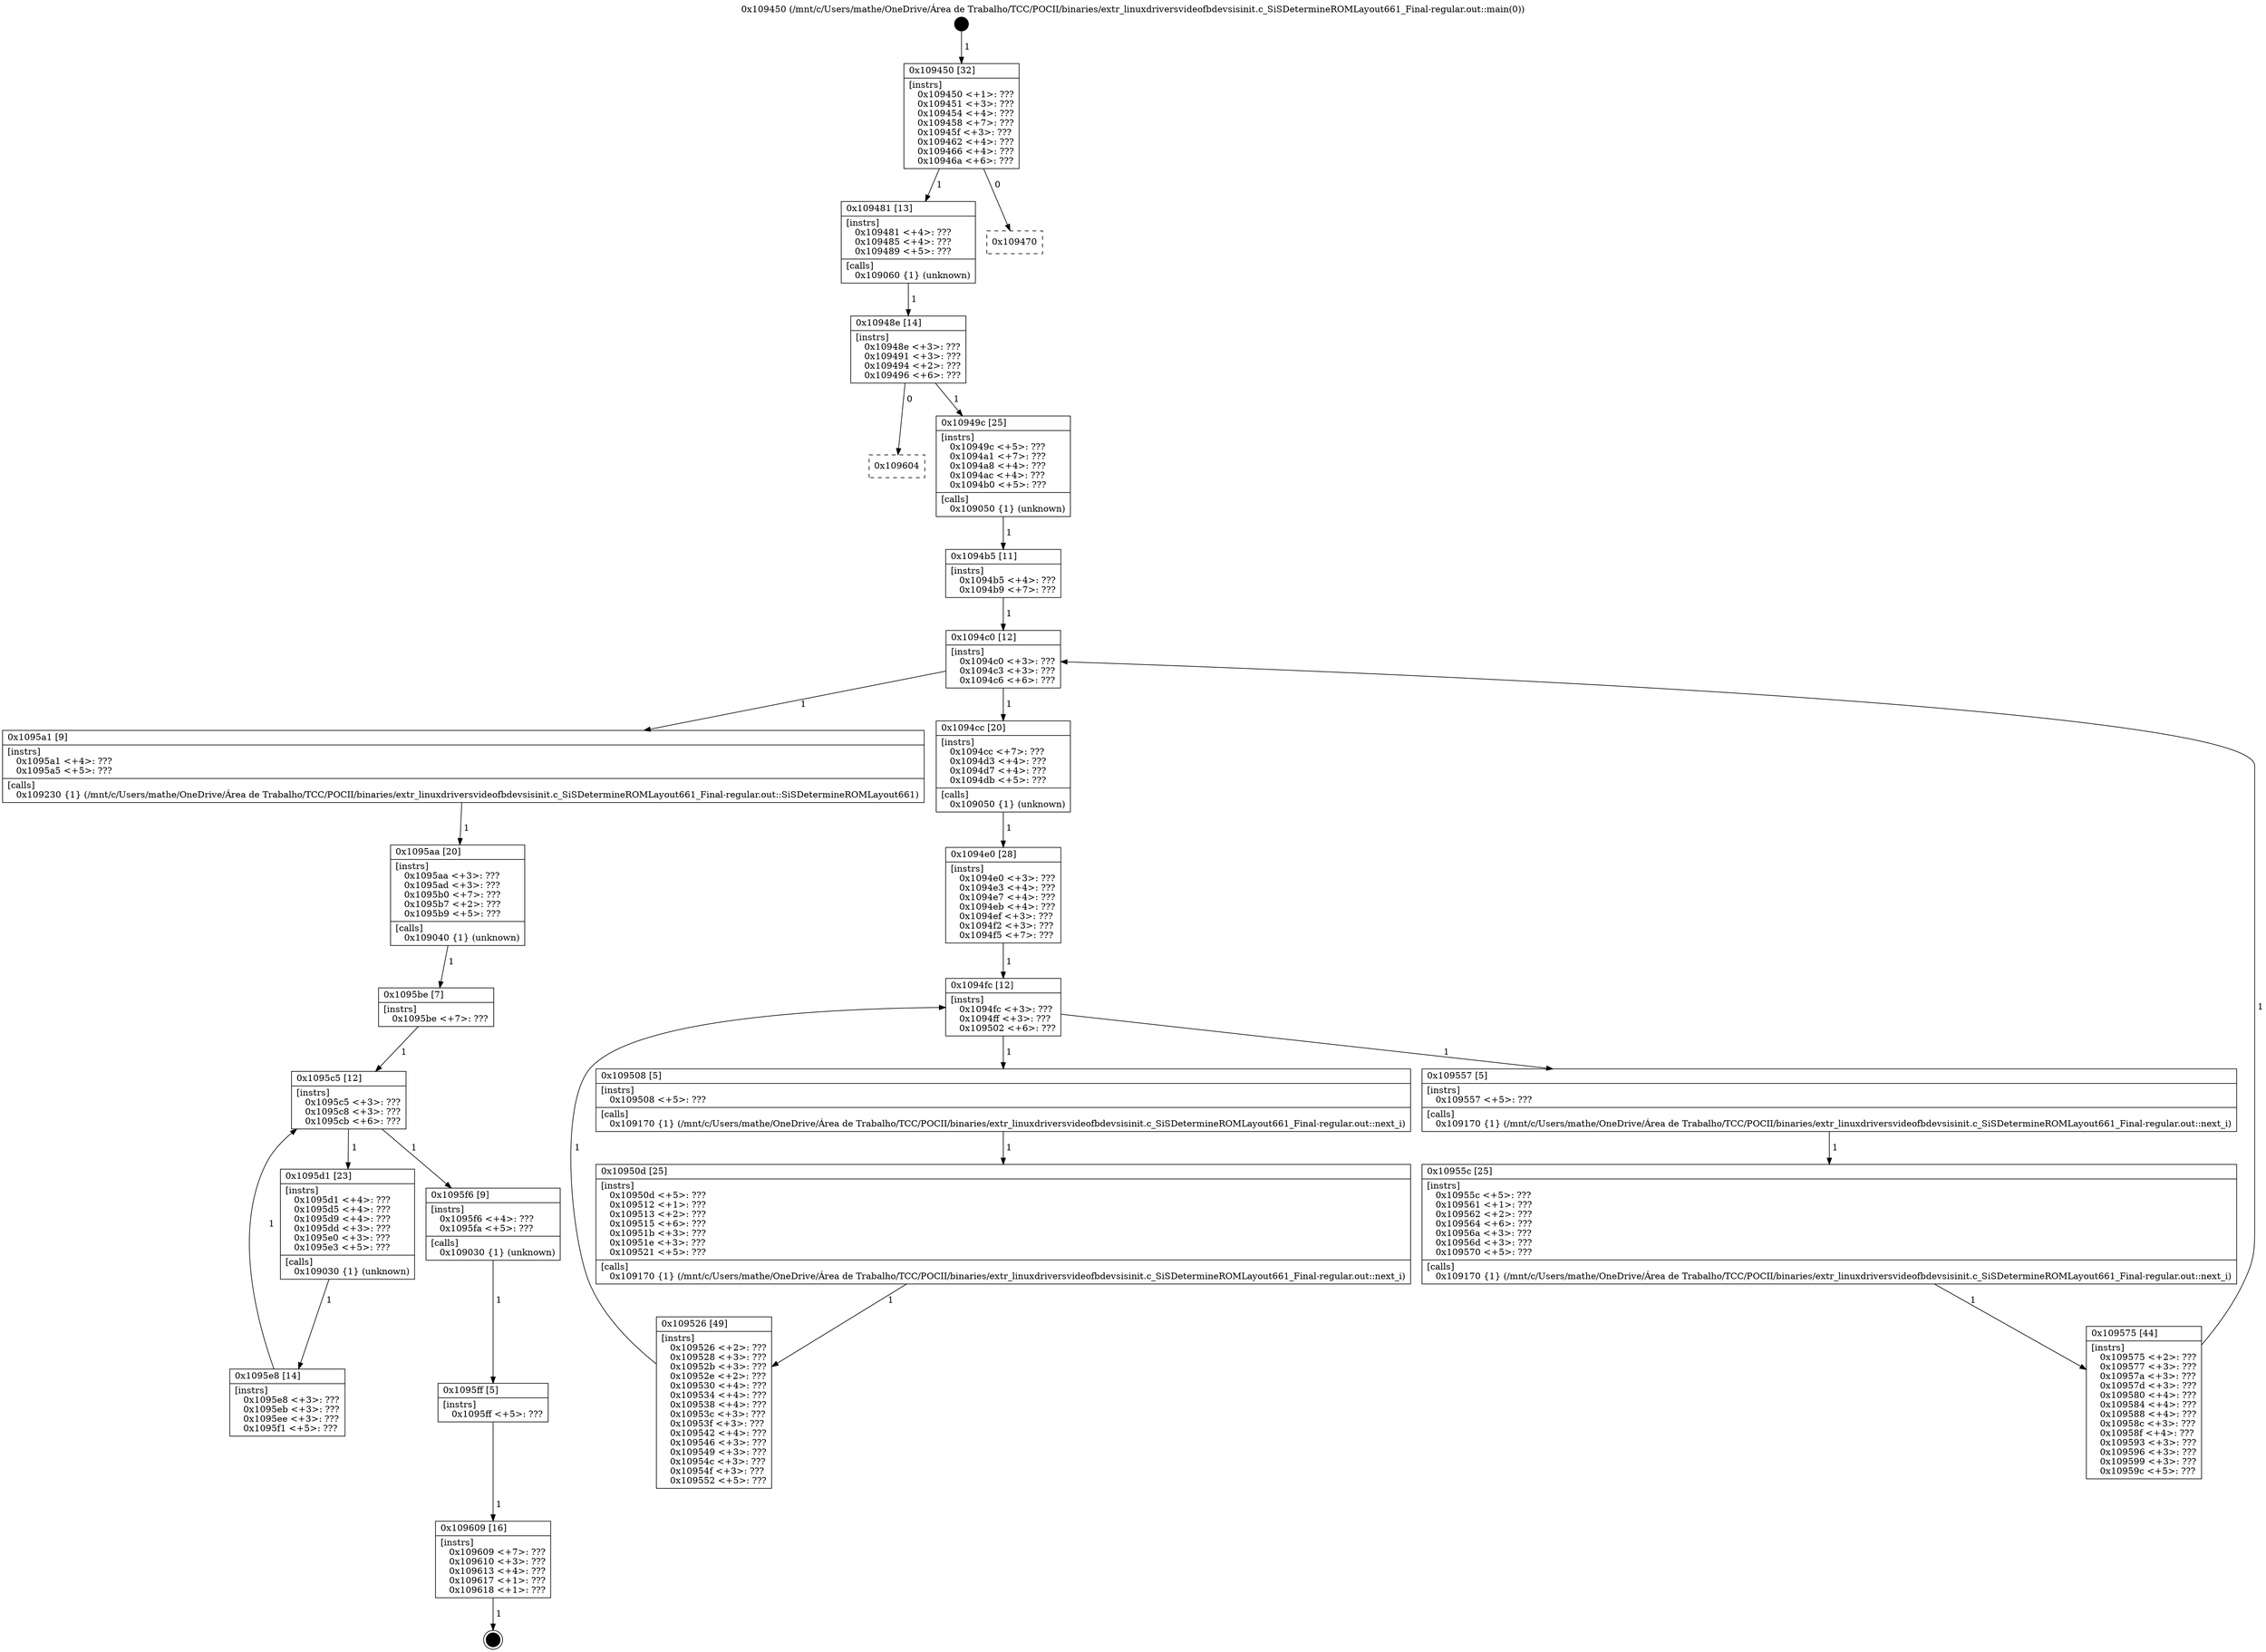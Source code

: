 digraph "0x109450" {
  label = "0x109450 (/mnt/c/Users/mathe/OneDrive/Área de Trabalho/TCC/POCII/binaries/extr_linuxdriversvideofbdevsisinit.c_SiSDetermineROMLayout661_Final-regular.out::main(0))"
  labelloc = "t"
  node[shape=record]

  Entry [label="",width=0.3,height=0.3,shape=circle,fillcolor=black,style=filled]
  "0x109450" [label="{
     0x109450 [32]\l
     | [instrs]\l
     &nbsp;&nbsp;0x109450 \<+1\>: ???\l
     &nbsp;&nbsp;0x109451 \<+3\>: ???\l
     &nbsp;&nbsp;0x109454 \<+4\>: ???\l
     &nbsp;&nbsp;0x109458 \<+7\>: ???\l
     &nbsp;&nbsp;0x10945f \<+3\>: ???\l
     &nbsp;&nbsp;0x109462 \<+4\>: ???\l
     &nbsp;&nbsp;0x109466 \<+4\>: ???\l
     &nbsp;&nbsp;0x10946a \<+6\>: ???\l
  }"]
  "0x109481" [label="{
     0x109481 [13]\l
     | [instrs]\l
     &nbsp;&nbsp;0x109481 \<+4\>: ???\l
     &nbsp;&nbsp;0x109485 \<+4\>: ???\l
     &nbsp;&nbsp;0x109489 \<+5\>: ???\l
     | [calls]\l
     &nbsp;&nbsp;0x109060 \{1\} (unknown)\l
  }"]
  "0x109470" [label="{
     0x109470\l
  }", style=dashed]
  "0x10948e" [label="{
     0x10948e [14]\l
     | [instrs]\l
     &nbsp;&nbsp;0x10948e \<+3\>: ???\l
     &nbsp;&nbsp;0x109491 \<+3\>: ???\l
     &nbsp;&nbsp;0x109494 \<+2\>: ???\l
     &nbsp;&nbsp;0x109496 \<+6\>: ???\l
  }"]
  "0x109604" [label="{
     0x109604\l
  }", style=dashed]
  "0x10949c" [label="{
     0x10949c [25]\l
     | [instrs]\l
     &nbsp;&nbsp;0x10949c \<+5\>: ???\l
     &nbsp;&nbsp;0x1094a1 \<+7\>: ???\l
     &nbsp;&nbsp;0x1094a8 \<+4\>: ???\l
     &nbsp;&nbsp;0x1094ac \<+4\>: ???\l
     &nbsp;&nbsp;0x1094b0 \<+5\>: ???\l
     | [calls]\l
     &nbsp;&nbsp;0x109050 \{1\} (unknown)\l
  }"]
  Exit [label="",width=0.3,height=0.3,shape=circle,fillcolor=black,style=filled,peripheries=2]
  "0x1094c0" [label="{
     0x1094c0 [12]\l
     | [instrs]\l
     &nbsp;&nbsp;0x1094c0 \<+3\>: ???\l
     &nbsp;&nbsp;0x1094c3 \<+3\>: ???\l
     &nbsp;&nbsp;0x1094c6 \<+6\>: ???\l
  }"]
  "0x1095a1" [label="{
     0x1095a1 [9]\l
     | [instrs]\l
     &nbsp;&nbsp;0x1095a1 \<+4\>: ???\l
     &nbsp;&nbsp;0x1095a5 \<+5\>: ???\l
     | [calls]\l
     &nbsp;&nbsp;0x109230 \{1\} (/mnt/c/Users/mathe/OneDrive/Área de Trabalho/TCC/POCII/binaries/extr_linuxdriversvideofbdevsisinit.c_SiSDetermineROMLayout661_Final-regular.out::SiSDetermineROMLayout661)\l
  }"]
  "0x1094cc" [label="{
     0x1094cc [20]\l
     | [instrs]\l
     &nbsp;&nbsp;0x1094cc \<+7\>: ???\l
     &nbsp;&nbsp;0x1094d3 \<+4\>: ???\l
     &nbsp;&nbsp;0x1094d7 \<+4\>: ???\l
     &nbsp;&nbsp;0x1094db \<+5\>: ???\l
     | [calls]\l
     &nbsp;&nbsp;0x109050 \{1\} (unknown)\l
  }"]
  "0x1094fc" [label="{
     0x1094fc [12]\l
     | [instrs]\l
     &nbsp;&nbsp;0x1094fc \<+3\>: ???\l
     &nbsp;&nbsp;0x1094ff \<+3\>: ???\l
     &nbsp;&nbsp;0x109502 \<+6\>: ???\l
  }"]
  "0x109557" [label="{
     0x109557 [5]\l
     | [instrs]\l
     &nbsp;&nbsp;0x109557 \<+5\>: ???\l
     | [calls]\l
     &nbsp;&nbsp;0x109170 \{1\} (/mnt/c/Users/mathe/OneDrive/Área de Trabalho/TCC/POCII/binaries/extr_linuxdriversvideofbdevsisinit.c_SiSDetermineROMLayout661_Final-regular.out::next_i)\l
  }"]
  "0x109508" [label="{
     0x109508 [5]\l
     | [instrs]\l
     &nbsp;&nbsp;0x109508 \<+5\>: ???\l
     | [calls]\l
     &nbsp;&nbsp;0x109170 \{1\} (/mnt/c/Users/mathe/OneDrive/Área de Trabalho/TCC/POCII/binaries/extr_linuxdriversvideofbdevsisinit.c_SiSDetermineROMLayout661_Final-regular.out::next_i)\l
  }"]
  "0x10950d" [label="{
     0x10950d [25]\l
     | [instrs]\l
     &nbsp;&nbsp;0x10950d \<+5\>: ???\l
     &nbsp;&nbsp;0x109512 \<+1\>: ???\l
     &nbsp;&nbsp;0x109513 \<+2\>: ???\l
     &nbsp;&nbsp;0x109515 \<+6\>: ???\l
     &nbsp;&nbsp;0x10951b \<+3\>: ???\l
     &nbsp;&nbsp;0x10951e \<+3\>: ???\l
     &nbsp;&nbsp;0x109521 \<+5\>: ???\l
     | [calls]\l
     &nbsp;&nbsp;0x109170 \{1\} (/mnt/c/Users/mathe/OneDrive/Área de Trabalho/TCC/POCII/binaries/extr_linuxdriversvideofbdevsisinit.c_SiSDetermineROMLayout661_Final-regular.out::next_i)\l
  }"]
  "0x109526" [label="{
     0x109526 [49]\l
     | [instrs]\l
     &nbsp;&nbsp;0x109526 \<+2\>: ???\l
     &nbsp;&nbsp;0x109528 \<+3\>: ???\l
     &nbsp;&nbsp;0x10952b \<+3\>: ???\l
     &nbsp;&nbsp;0x10952e \<+2\>: ???\l
     &nbsp;&nbsp;0x109530 \<+4\>: ???\l
     &nbsp;&nbsp;0x109534 \<+4\>: ???\l
     &nbsp;&nbsp;0x109538 \<+4\>: ???\l
     &nbsp;&nbsp;0x10953c \<+3\>: ???\l
     &nbsp;&nbsp;0x10953f \<+3\>: ???\l
     &nbsp;&nbsp;0x109542 \<+4\>: ???\l
     &nbsp;&nbsp;0x109546 \<+3\>: ???\l
     &nbsp;&nbsp;0x109549 \<+3\>: ???\l
     &nbsp;&nbsp;0x10954c \<+3\>: ???\l
     &nbsp;&nbsp;0x10954f \<+3\>: ???\l
     &nbsp;&nbsp;0x109552 \<+5\>: ???\l
  }"]
  "0x1094e0" [label="{
     0x1094e0 [28]\l
     | [instrs]\l
     &nbsp;&nbsp;0x1094e0 \<+3\>: ???\l
     &nbsp;&nbsp;0x1094e3 \<+4\>: ???\l
     &nbsp;&nbsp;0x1094e7 \<+4\>: ???\l
     &nbsp;&nbsp;0x1094eb \<+4\>: ???\l
     &nbsp;&nbsp;0x1094ef \<+3\>: ???\l
     &nbsp;&nbsp;0x1094f2 \<+3\>: ???\l
     &nbsp;&nbsp;0x1094f5 \<+7\>: ???\l
  }"]
  "0x10955c" [label="{
     0x10955c [25]\l
     | [instrs]\l
     &nbsp;&nbsp;0x10955c \<+5\>: ???\l
     &nbsp;&nbsp;0x109561 \<+1\>: ???\l
     &nbsp;&nbsp;0x109562 \<+2\>: ???\l
     &nbsp;&nbsp;0x109564 \<+6\>: ???\l
     &nbsp;&nbsp;0x10956a \<+3\>: ???\l
     &nbsp;&nbsp;0x10956d \<+3\>: ???\l
     &nbsp;&nbsp;0x109570 \<+5\>: ???\l
     | [calls]\l
     &nbsp;&nbsp;0x109170 \{1\} (/mnt/c/Users/mathe/OneDrive/Área de Trabalho/TCC/POCII/binaries/extr_linuxdriversvideofbdevsisinit.c_SiSDetermineROMLayout661_Final-regular.out::next_i)\l
  }"]
  "0x109575" [label="{
     0x109575 [44]\l
     | [instrs]\l
     &nbsp;&nbsp;0x109575 \<+2\>: ???\l
     &nbsp;&nbsp;0x109577 \<+3\>: ???\l
     &nbsp;&nbsp;0x10957a \<+3\>: ???\l
     &nbsp;&nbsp;0x10957d \<+3\>: ???\l
     &nbsp;&nbsp;0x109580 \<+4\>: ???\l
     &nbsp;&nbsp;0x109584 \<+4\>: ???\l
     &nbsp;&nbsp;0x109588 \<+4\>: ???\l
     &nbsp;&nbsp;0x10958c \<+3\>: ???\l
     &nbsp;&nbsp;0x10958f \<+4\>: ???\l
     &nbsp;&nbsp;0x109593 \<+3\>: ???\l
     &nbsp;&nbsp;0x109596 \<+3\>: ???\l
     &nbsp;&nbsp;0x109599 \<+3\>: ???\l
     &nbsp;&nbsp;0x10959c \<+5\>: ???\l
  }"]
  "0x1094b5" [label="{
     0x1094b5 [11]\l
     | [instrs]\l
     &nbsp;&nbsp;0x1094b5 \<+4\>: ???\l
     &nbsp;&nbsp;0x1094b9 \<+7\>: ???\l
  }"]
  "0x1095aa" [label="{
     0x1095aa [20]\l
     | [instrs]\l
     &nbsp;&nbsp;0x1095aa \<+3\>: ???\l
     &nbsp;&nbsp;0x1095ad \<+3\>: ???\l
     &nbsp;&nbsp;0x1095b0 \<+7\>: ???\l
     &nbsp;&nbsp;0x1095b7 \<+2\>: ???\l
     &nbsp;&nbsp;0x1095b9 \<+5\>: ???\l
     | [calls]\l
     &nbsp;&nbsp;0x109040 \{1\} (unknown)\l
  }"]
  "0x1095c5" [label="{
     0x1095c5 [12]\l
     | [instrs]\l
     &nbsp;&nbsp;0x1095c5 \<+3\>: ???\l
     &nbsp;&nbsp;0x1095c8 \<+3\>: ???\l
     &nbsp;&nbsp;0x1095cb \<+6\>: ???\l
  }"]
  "0x1095f6" [label="{
     0x1095f6 [9]\l
     | [instrs]\l
     &nbsp;&nbsp;0x1095f6 \<+4\>: ???\l
     &nbsp;&nbsp;0x1095fa \<+5\>: ???\l
     | [calls]\l
     &nbsp;&nbsp;0x109030 \{1\} (unknown)\l
  }"]
  "0x1095d1" [label="{
     0x1095d1 [23]\l
     | [instrs]\l
     &nbsp;&nbsp;0x1095d1 \<+4\>: ???\l
     &nbsp;&nbsp;0x1095d5 \<+4\>: ???\l
     &nbsp;&nbsp;0x1095d9 \<+4\>: ???\l
     &nbsp;&nbsp;0x1095dd \<+3\>: ???\l
     &nbsp;&nbsp;0x1095e0 \<+3\>: ???\l
     &nbsp;&nbsp;0x1095e3 \<+5\>: ???\l
     | [calls]\l
     &nbsp;&nbsp;0x109030 \{1\} (unknown)\l
  }"]
  "0x1095e8" [label="{
     0x1095e8 [14]\l
     | [instrs]\l
     &nbsp;&nbsp;0x1095e8 \<+3\>: ???\l
     &nbsp;&nbsp;0x1095eb \<+3\>: ???\l
     &nbsp;&nbsp;0x1095ee \<+3\>: ???\l
     &nbsp;&nbsp;0x1095f1 \<+5\>: ???\l
  }"]
  "0x1095be" [label="{
     0x1095be [7]\l
     | [instrs]\l
     &nbsp;&nbsp;0x1095be \<+7\>: ???\l
  }"]
  "0x1095ff" [label="{
     0x1095ff [5]\l
     | [instrs]\l
     &nbsp;&nbsp;0x1095ff \<+5\>: ???\l
  }"]
  "0x109609" [label="{
     0x109609 [16]\l
     | [instrs]\l
     &nbsp;&nbsp;0x109609 \<+7\>: ???\l
     &nbsp;&nbsp;0x109610 \<+3\>: ???\l
     &nbsp;&nbsp;0x109613 \<+4\>: ???\l
     &nbsp;&nbsp;0x109617 \<+1\>: ???\l
     &nbsp;&nbsp;0x109618 \<+1\>: ???\l
  }"]
  Entry -> "0x109450" [label=" 1"]
  "0x109450" -> "0x109481" [label=" 1"]
  "0x109450" -> "0x109470" [label=" 0"]
  "0x109481" -> "0x10948e" [label=" 1"]
  "0x10948e" -> "0x109604" [label=" 0"]
  "0x10948e" -> "0x10949c" [label=" 1"]
  "0x109609" -> Exit [label=" 1"]
  "0x10949c" -> "0x1094b5" [label=" 1"]
  "0x1094c0" -> "0x1095a1" [label=" 1"]
  "0x1094c0" -> "0x1094cc" [label=" 1"]
  "0x1094cc" -> "0x1094e0" [label=" 1"]
  "0x1094fc" -> "0x109557" [label=" 1"]
  "0x1094fc" -> "0x109508" [label=" 1"]
  "0x109508" -> "0x10950d" [label=" 1"]
  "0x10950d" -> "0x109526" [label=" 1"]
  "0x1094e0" -> "0x1094fc" [label=" 1"]
  "0x109526" -> "0x1094fc" [label=" 1"]
  "0x109557" -> "0x10955c" [label=" 1"]
  "0x10955c" -> "0x109575" [label=" 1"]
  "0x1094b5" -> "0x1094c0" [label=" 1"]
  "0x109575" -> "0x1094c0" [label=" 1"]
  "0x1095a1" -> "0x1095aa" [label=" 1"]
  "0x1095aa" -> "0x1095be" [label=" 1"]
  "0x1095c5" -> "0x1095f6" [label=" 1"]
  "0x1095c5" -> "0x1095d1" [label=" 1"]
  "0x1095d1" -> "0x1095e8" [label=" 1"]
  "0x1095be" -> "0x1095c5" [label=" 1"]
  "0x1095e8" -> "0x1095c5" [label=" 1"]
  "0x1095f6" -> "0x1095ff" [label=" 1"]
  "0x1095ff" -> "0x109609" [label=" 1"]
}
